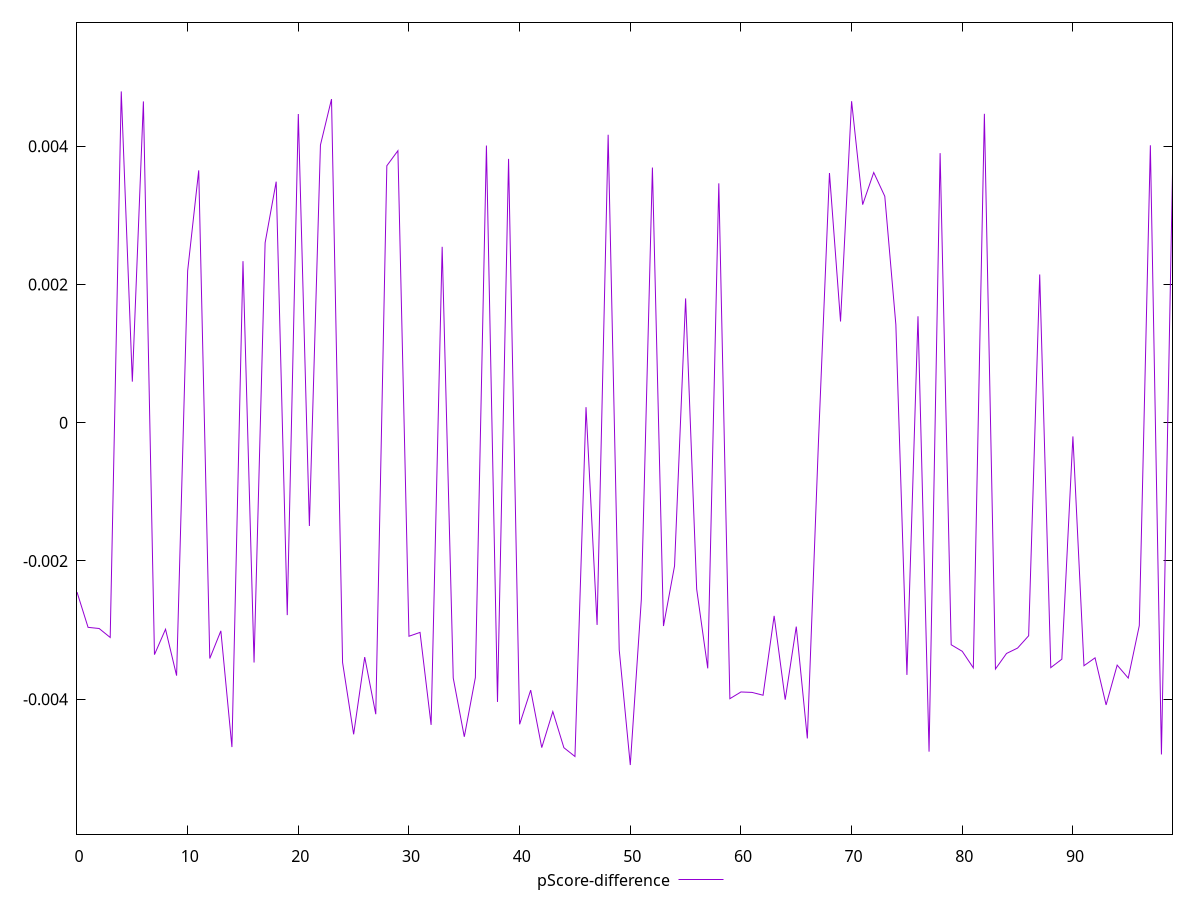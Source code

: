 reset

$pScoreDifference <<EOF
0 -0.002449997558431005
1 -0.002960138707275517
2 -0.002976715178002798
3 -0.0031064431530404557
4 0.004794770232922713
5 0.0005953550102683891
6 0.004650381813198212
7 -0.003354890536291011
8 -0.00298770361885925
9 -0.0036588296059836267
10 0.002198917426616126
11 0.0036521297778381034
12 -0.0034106921588876737
13 -0.003010894332336811
14 -0.0046924808361977766
15 0.002338184527109627
16 -0.003468823645285224
17 0.002604075252720467
18 0.003488880970270253
19 -0.0027831665612486622
20 0.00446778302902881
21 -0.0014934494664422537
22 0.004019212278823819
23 0.004683414750756815
24 -0.0034687820863791297
25 -0.004507583520740099
26 -0.003390587462221567
27 -0.004216999969755858
28 0.003718962861500752
29 0.003936834203508072
30 -0.0030887626080519093
31 -0.0030331785442941905
32 -0.0043715162009296815
33 0.0025462136445222328
34 -0.003693008517497459
35 -0.004543712471297701
36 -0.0036873462291670267
37 0.004011312465674349
38 -0.00403880429350903
39 0.003818235356073091
40 -0.004363096089781804
41 -0.0038681578067101263
42 -0.00470042348384217
43 -0.004178371491443539
44 -0.0047017371188398105
45 -0.00482862406901674
46 0.00022645298532231184
47 -0.0029246600545413115
48 0.004167693879863571
49 -0.003285508288128347
50 -0.004952191351969254
51 -0.0025558944100575465
52 0.0036926952723353723
53 -0.00294111261009522
54 -0.002071193807825389
55 0.001799187770451044
56 -0.002407975624930697
57 -0.003553689101562063
58 0.00346454919776204
59 -0.003992419338099379
60 -0.0038950553158054735
61 -0.0039015075517049025
62 -0.003942348015921221
63 -0.002793980187803552
64 -0.004006916040438568
65 -0.0029496230271168766
66 -0.004567676234635082
67 -0.0002999034155557745
68 0.0036140304517595367
69 0.0014654659031314299
70 0.004652922635309892
71 0.0031563912861956867
72 0.0036213100610123228
73 0.0032771474811748857
74 0.0014196565983527198
75 -0.0036482686922457985
76 0.0015406486161125832
77 -0.004758831515325523
78 0.003901326324250637
79 -0.003212164241084281
80 -0.0033068028605476585
81 -0.0035463486419380352
82 0.004470253241600802
83 -0.0035628216096628418
84 -0.0033380814759286503
85 -0.0032600642460978158
86 -0.003082087762599217
87 0.0021459850952562087
88 -0.0035431996004940125
89 -0.003420608581854695
90 -0.0001979985762091685
91 -0.003515403976856346
92 -0.003401426648340866
93 -0.004082619031911122
94 -0.00350662997203835
95 -0.0036941232120960565
96 -0.0029344240329280957
97 0.004015222574370453
98 -0.004798871827321
99 0.0036124976224110317
EOF

set key outside below
set xrange [0:99]
set yrange [-0.005952191351969254:0.005794770232922713]
set trange [-0.005952191351969254:0.005794770232922713]
set terminal svg size 640, 500 enhanced background rgb 'white'
set output "reports/report_00033_2021-03-01T14-23-16.841Z/first-cpu-idle/samples/astro-inner/pScore-difference/values.svg"

plot $pScoreDifference title "pScore-difference" with line

reset
